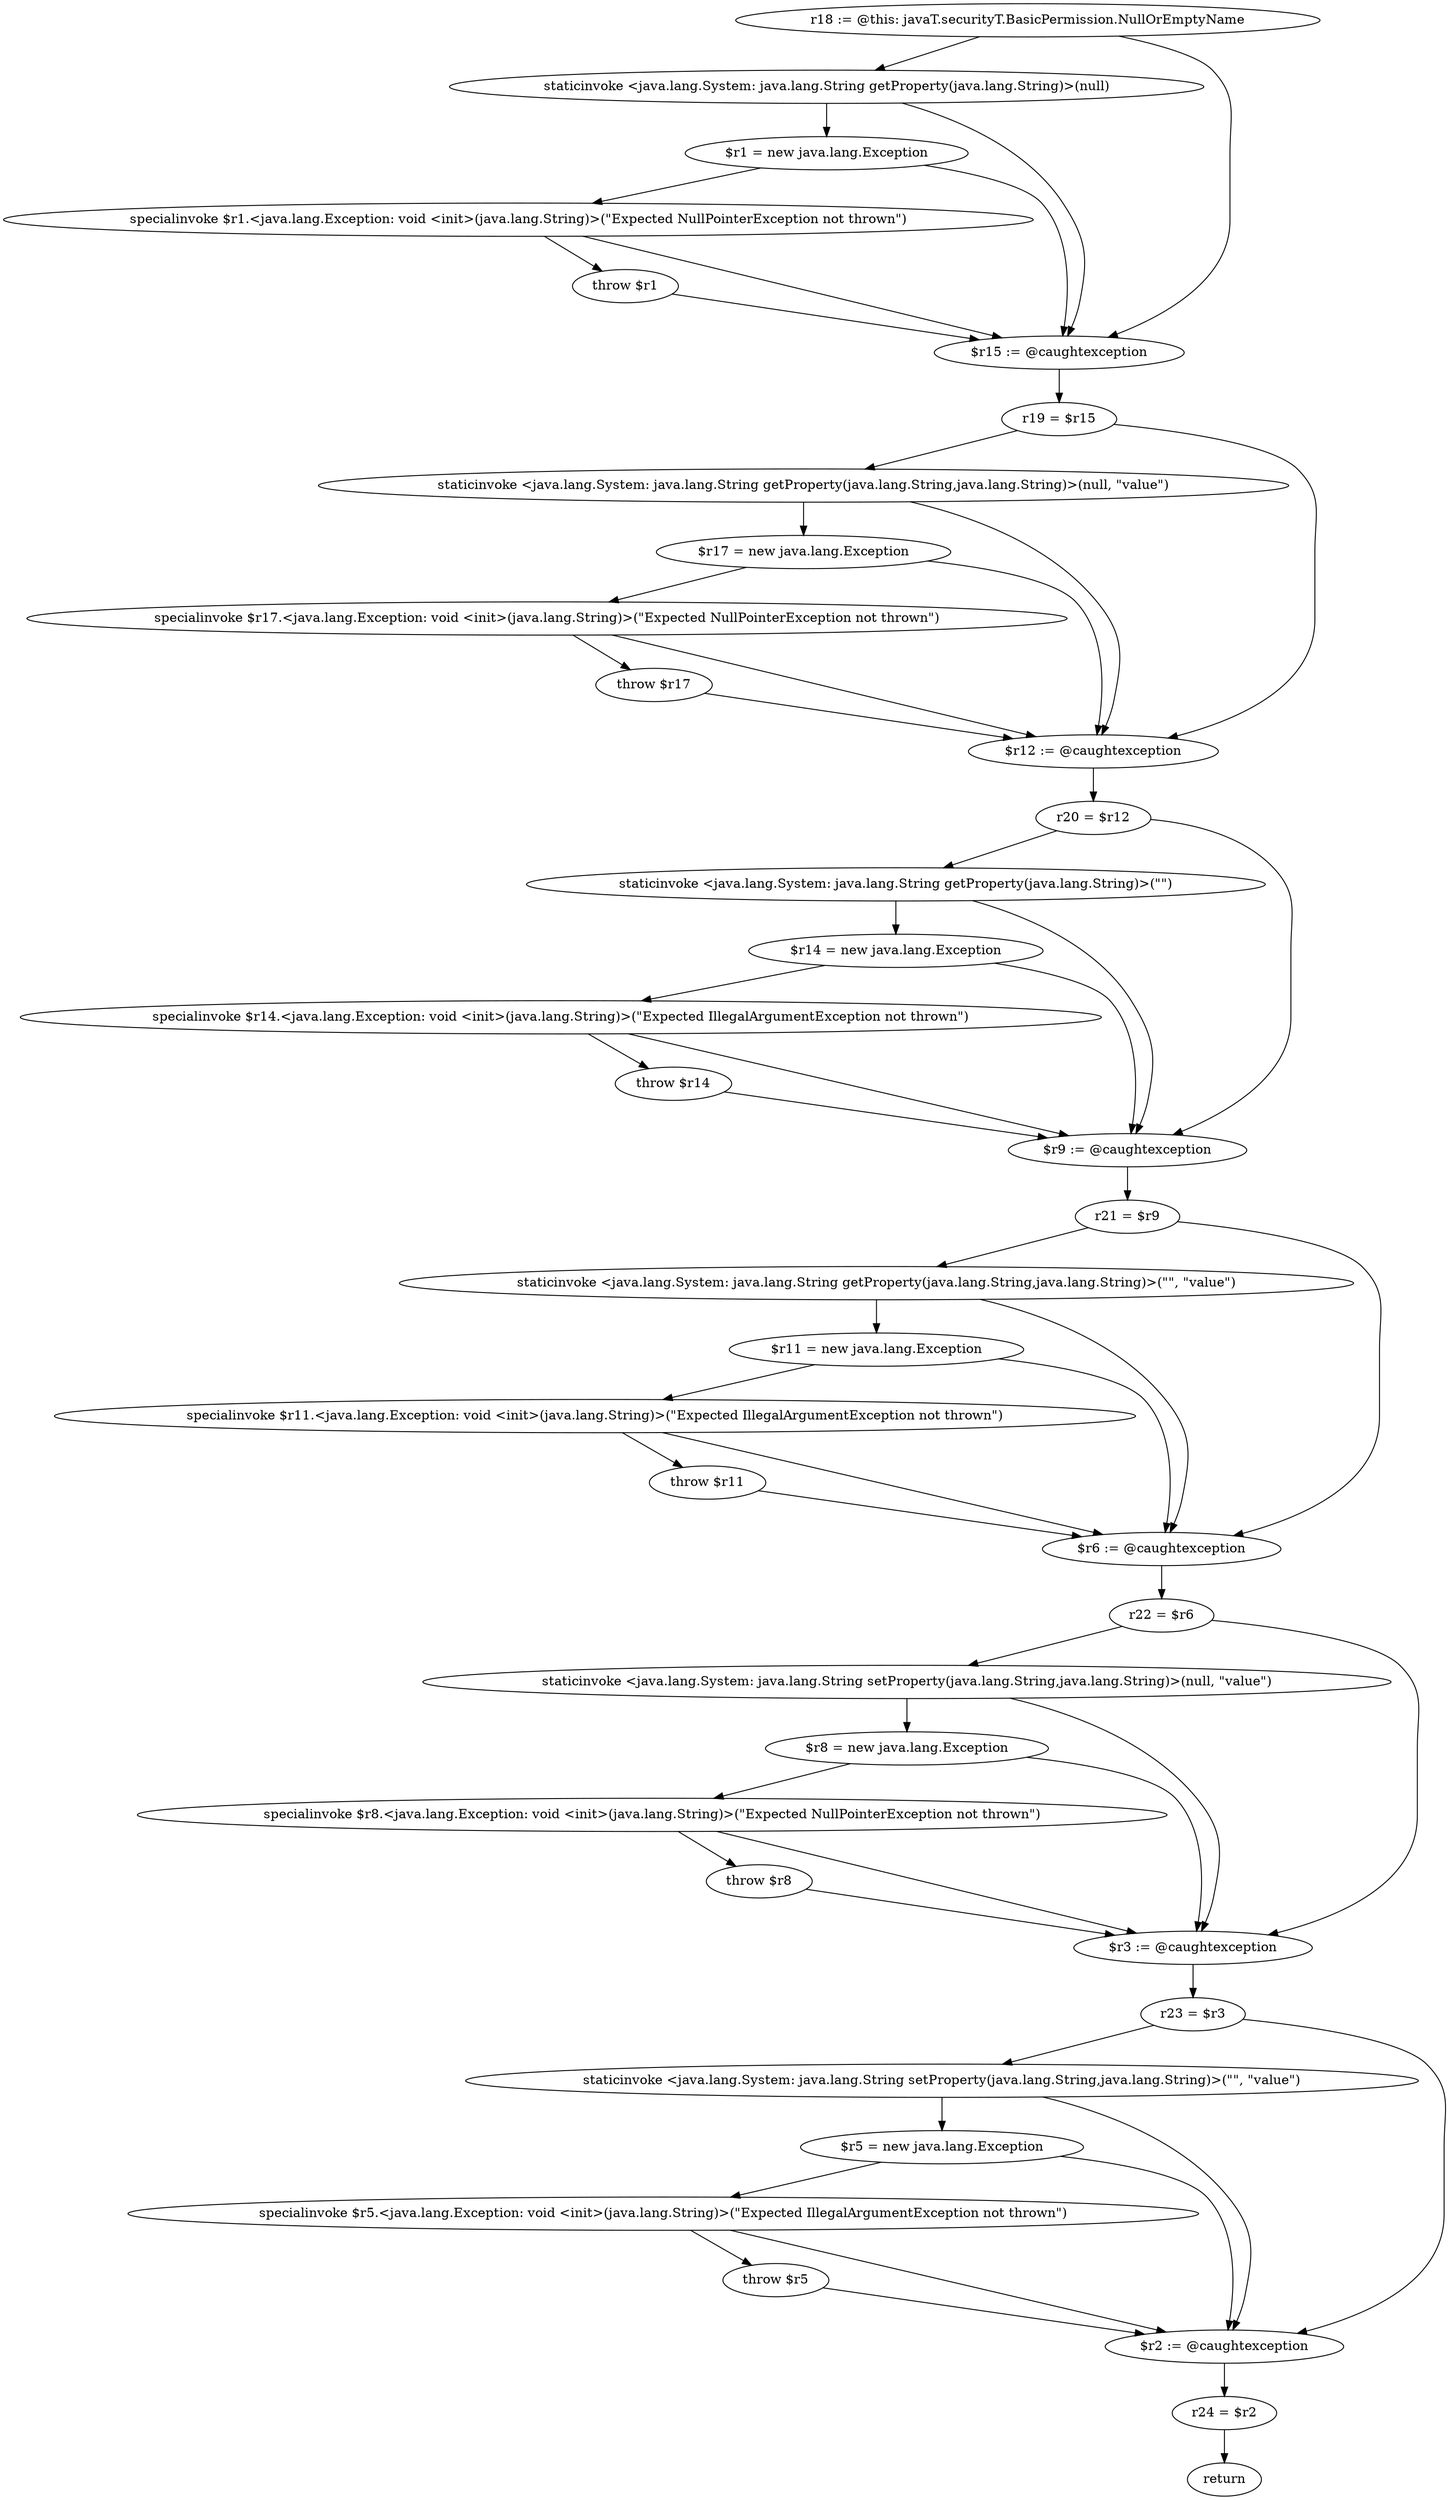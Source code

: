 digraph "unitGraph" {
    "r18 := @this: javaT.securityT.BasicPermission.NullOrEmptyName"
    "staticinvoke <java.lang.System: java.lang.String getProperty(java.lang.String)>(null)"
    "$r1 = new java.lang.Exception"
    "specialinvoke $r1.<java.lang.Exception: void <init>(java.lang.String)>(\"Expected NullPointerException not thrown\")"
    "throw $r1"
    "$r15 := @caughtexception"
    "r19 = $r15"
    "staticinvoke <java.lang.System: java.lang.String getProperty(java.lang.String,java.lang.String)>(null, \"value\")"
    "$r17 = new java.lang.Exception"
    "specialinvoke $r17.<java.lang.Exception: void <init>(java.lang.String)>(\"Expected NullPointerException not thrown\")"
    "throw $r17"
    "$r12 := @caughtexception"
    "r20 = $r12"
    "staticinvoke <java.lang.System: java.lang.String getProperty(java.lang.String)>(\"\")"
    "$r14 = new java.lang.Exception"
    "specialinvoke $r14.<java.lang.Exception: void <init>(java.lang.String)>(\"Expected IllegalArgumentException not thrown\")"
    "throw $r14"
    "$r9 := @caughtexception"
    "r21 = $r9"
    "staticinvoke <java.lang.System: java.lang.String getProperty(java.lang.String,java.lang.String)>(\"\", \"value\")"
    "$r11 = new java.lang.Exception"
    "specialinvoke $r11.<java.lang.Exception: void <init>(java.lang.String)>(\"Expected IllegalArgumentException not thrown\")"
    "throw $r11"
    "$r6 := @caughtexception"
    "r22 = $r6"
    "staticinvoke <java.lang.System: java.lang.String setProperty(java.lang.String,java.lang.String)>(null, \"value\")"
    "$r8 = new java.lang.Exception"
    "specialinvoke $r8.<java.lang.Exception: void <init>(java.lang.String)>(\"Expected NullPointerException not thrown\")"
    "throw $r8"
    "$r3 := @caughtexception"
    "r23 = $r3"
    "staticinvoke <java.lang.System: java.lang.String setProperty(java.lang.String,java.lang.String)>(\"\", \"value\")"
    "$r5 = new java.lang.Exception"
    "specialinvoke $r5.<java.lang.Exception: void <init>(java.lang.String)>(\"Expected IllegalArgumentException not thrown\")"
    "throw $r5"
    "$r2 := @caughtexception"
    "r24 = $r2"
    "return"
    "r18 := @this: javaT.securityT.BasicPermission.NullOrEmptyName"->"staticinvoke <java.lang.System: java.lang.String getProperty(java.lang.String)>(null)";
    "r18 := @this: javaT.securityT.BasicPermission.NullOrEmptyName"->"$r15 := @caughtexception";
    "staticinvoke <java.lang.System: java.lang.String getProperty(java.lang.String)>(null)"->"$r1 = new java.lang.Exception";
    "staticinvoke <java.lang.System: java.lang.String getProperty(java.lang.String)>(null)"->"$r15 := @caughtexception";
    "$r1 = new java.lang.Exception"->"specialinvoke $r1.<java.lang.Exception: void <init>(java.lang.String)>(\"Expected NullPointerException not thrown\")";
    "$r1 = new java.lang.Exception"->"$r15 := @caughtexception";
    "specialinvoke $r1.<java.lang.Exception: void <init>(java.lang.String)>(\"Expected NullPointerException not thrown\")"->"throw $r1";
    "specialinvoke $r1.<java.lang.Exception: void <init>(java.lang.String)>(\"Expected NullPointerException not thrown\")"->"$r15 := @caughtexception";
    "throw $r1"->"$r15 := @caughtexception";
    "$r15 := @caughtexception"->"r19 = $r15";
    "r19 = $r15"->"staticinvoke <java.lang.System: java.lang.String getProperty(java.lang.String,java.lang.String)>(null, \"value\")";
    "r19 = $r15"->"$r12 := @caughtexception";
    "staticinvoke <java.lang.System: java.lang.String getProperty(java.lang.String,java.lang.String)>(null, \"value\")"->"$r17 = new java.lang.Exception";
    "staticinvoke <java.lang.System: java.lang.String getProperty(java.lang.String,java.lang.String)>(null, \"value\")"->"$r12 := @caughtexception";
    "$r17 = new java.lang.Exception"->"specialinvoke $r17.<java.lang.Exception: void <init>(java.lang.String)>(\"Expected NullPointerException not thrown\")";
    "$r17 = new java.lang.Exception"->"$r12 := @caughtexception";
    "specialinvoke $r17.<java.lang.Exception: void <init>(java.lang.String)>(\"Expected NullPointerException not thrown\")"->"throw $r17";
    "specialinvoke $r17.<java.lang.Exception: void <init>(java.lang.String)>(\"Expected NullPointerException not thrown\")"->"$r12 := @caughtexception";
    "throw $r17"->"$r12 := @caughtexception";
    "$r12 := @caughtexception"->"r20 = $r12";
    "r20 = $r12"->"staticinvoke <java.lang.System: java.lang.String getProperty(java.lang.String)>(\"\")";
    "r20 = $r12"->"$r9 := @caughtexception";
    "staticinvoke <java.lang.System: java.lang.String getProperty(java.lang.String)>(\"\")"->"$r14 = new java.lang.Exception";
    "staticinvoke <java.lang.System: java.lang.String getProperty(java.lang.String)>(\"\")"->"$r9 := @caughtexception";
    "$r14 = new java.lang.Exception"->"specialinvoke $r14.<java.lang.Exception: void <init>(java.lang.String)>(\"Expected IllegalArgumentException not thrown\")";
    "$r14 = new java.lang.Exception"->"$r9 := @caughtexception";
    "specialinvoke $r14.<java.lang.Exception: void <init>(java.lang.String)>(\"Expected IllegalArgumentException not thrown\")"->"throw $r14";
    "specialinvoke $r14.<java.lang.Exception: void <init>(java.lang.String)>(\"Expected IllegalArgumentException not thrown\")"->"$r9 := @caughtexception";
    "throw $r14"->"$r9 := @caughtexception";
    "$r9 := @caughtexception"->"r21 = $r9";
    "r21 = $r9"->"staticinvoke <java.lang.System: java.lang.String getProperty(java.lang.String,java.lang.String)>(\"\", \"value\")";
    "r21 = $r9"->"$r6 := @caughtexception";
    "staticinvoke <java.lang.System: java.lang.String getProperty(java.lang.String,java.lang.String)>(\"\", \"value\")"->"$r11 = new java.lang.Exception";
    "staticinvoke <java.lang.System: java.lang.String getProperty(java.lang.String,java.lang.String)>(\"\", \"value\")"->"$r6 := @caughtexception";
    "$r11 = new java.lang.Exception"->"specialinvoke $r11.<java.lang.Exception: void <init>(java.lang.String)>(\"Expected IllegalArgumentException not thrown\")";
    "$r11 = new java.lang.Exception"->"$r6 := @caughtexception";
    "specialinvoke $r11.<java.lang.Exception: void <init>(java.lang.String)>(\"Expected IllegalArgumentException not thrown\")"->"throw $r11";
    "specialinvoke $r11.<java.lang.Exception: void <init>(java.lang.String)>(\"Expected IllegalArgumentException not thrown\")"->"$r6 := @caughtexception";
    "throw $r11"->"$r6 := @caughtexception";
    "$r6 := @caughtexception"->"r22 = $r6";
    "r22 = $r6"->"staticinvoke <java.lang.System: java.lang.String setProperty(java.lang.String,java.lang.String)>(null, \"value\")";
    "r22 = $r6"->"$r3 := @caughtexception";
    "staticinvoke <java.lang.System: java.lang.String setProperty(java.lang.String,java.lang.String)>(null, \"value\")"->"$r8 = new java.lang.Exception";
    "staticinvoke <java.lang.System: java.lang.String setProperty(java.lang.String,java.lang.String)>(null, \"value\")"->"$r3 := @caughtexception";
    "$r8 = new java.lang.Exception"->"specialinvoke $r8.<java.lang.Exception: void <init>(java.lang.String)>(\"Expected NullPointerException not thrown\")";
    "$r8 = new java.lang.Exception"->"$r3 := @caughtexception";
    "specialinvoke $r8.<java.lang.Exception: void <init>(java.lang.String)>(\"Expected NullPointerException not thrown\")"->"throw $r8";
    "specialinvoke $r8.<java.lang.Exception: void <init>(java.lang.String)>(\"Expected NullPointerException not thrown\")"->"$r3 := @caughtexception";
    "throw $r8"->"$r3 := @caughtexception";
    "$r3 := @caughtexception"->"r23 = $r3";
    "r23 = $r3"->"staticinvoke <java.lang.System: java.lang.String setProperty(java.lang.String,java.lang.String)>(\"\", \"value\")";
    "r23 = $r3"->"$r2 := @caughtexception";
    "staticinvoke <java.lang.System: java.lang.String setProperty(java.lang.String,java.lang.String)>(\"\", \"value\")"->"$r5 = new java.lang.Exception";
    "staticinvoke <java.lang.System: java.lang.String setProperty(java.lang.String,java.lang.String)>(\"\", \"value\")"->"$r2 := @caughtexception";
    "$r5 = new java.lang.Exception"->"specialinvoke $r5.<java.lang.Exception: void <init>(java.lang.String)>(\"Expected IllegalArgumentException not thrown\")";
    "$r5 = new java.lang.Exception"->"$r2 := @caughtexception";
    "specialinvoke $r5.<java.lang.Exception: void <init>(java.lang.String)>(\"Expected IllegalArgumentException not thrown\")"->"throw $r5";
    "specialinvoke $r5.<java.lang.Exception: void <init>(java.lang.String)>(\"Expected IllegalArgumentException not thrown\")"->"$r2 := @caughtexception";
    "throw $r5"->"$r2 := @caughtexception";
    "$r2 := @caughtexception"->"r24 = $r2";
    "r24 = $r2"->"return";
}
